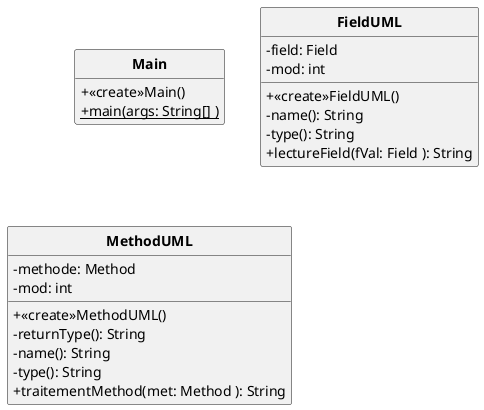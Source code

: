 @startuml

'UML GENERE PAR CODE :)

skinparam style strictuml
skinparam classAttributeIconSize 0
skinparam classFontStyle Bold
hide empty members

class Main{
+<<create>>Main()
+{static}main(args: String[] )

}
class FieldUML{
-field: Field
-mod: int
+<<create>>FieldUML()
-name(): String
-type(): String
+lectureField(fVal: Field ): String

}
class MethodUML{
-methode: Method
-mod: int
+<<create>>MethodUML()
-returnType(): String
-name(): String
-type(): String
+traitementMethod(met: Method ): String

}

@enduml
